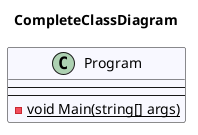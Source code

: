 @startuml CompleteClassDiagram
title CompleteClassDiagram
 class Program #GhostWhite {
---
---
- {static} void Main(string[] args)
}
@enduml
